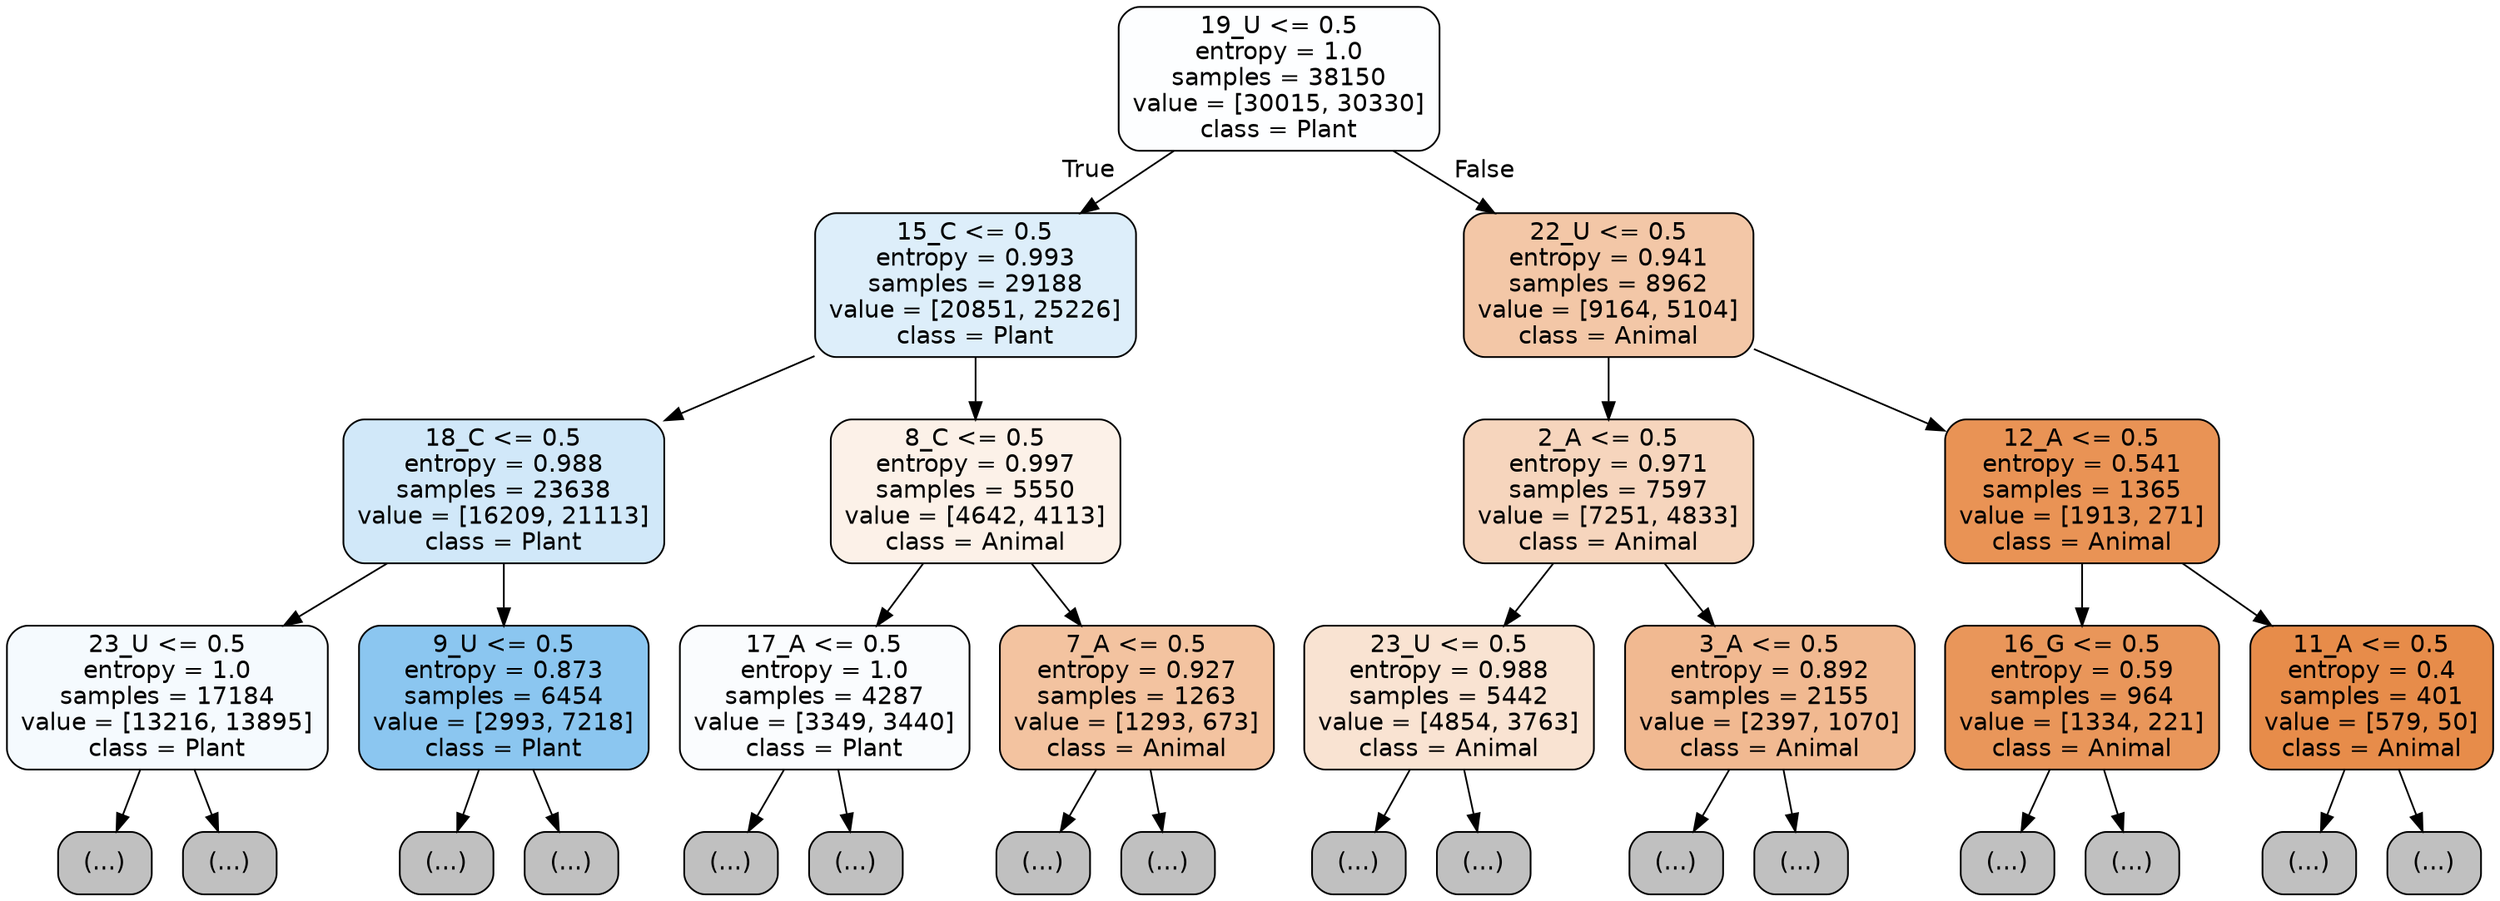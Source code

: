 digraph Tree {
node [shape=box, style="filled, rounded", color="black", fontname="helvetica"] ;
edge [fontname="helvetica"] ;
0 [label="19_U <= 0.5\nentropy = 1.0\nsamples = 38150\nvalue = [30015, 30330]\nclass = Plant", fillcolor="#fdfeff"] ;
1 [label="15_C <= 0.5\nentropy = 0.993\nsamples = 29188\nvalue = [20851, 25226]\nclass = Plant", fillcolor="#ddeefa"] ;
0 -> 1 [labeldistance=2.5, labelangle=45, headlabel="True"] ;
2 [label="18_C <= 0.5\nentropy = 0.988\nsamples = 23638\nvalue = [16209, 21113]\nclass = Plant", fillcolor="#d1e8f9"] ;
1 -> 2 ;
3 [label="23_U <= 0.5\nentropy = 1.0\nsamples = 17184\nvalue = [13216, 13895]\nclass = Plant", fillcolor="#f5fafe"] ;
2 -> 3 ;
4 [label="(...)", fillcolor="#C0C0C0"] ;
3 -> 4 ;
7379 [label="(...)", fillcolor="#C0C0C0"] ;
3 -> 7379 ;
7720 [label="9_U <= 0.5\nentropy = 0.873\nsamples = 6454\nvalue = [2993, 7218]\nclass = Plant", fillcolor="#8bc6f0"] ;
2 -> 7720 ;
7721 [label="(...)", fillcolor="#C0C0C0"] ;
7720 -> 7721 ;
9176 [label="(...)", fillcolor="#C0C0C0"] ;
7720 -> 9176 ;
9717 [label="8_C <= 0.5\nentropy = 0.997\nsamples = 5550\nvalue = [4642, 4113]\nclass = Animal", fillcolor="#fcf1e8"] ;
1 -> 9717 ;
9718 [label="17_A <= 0.5\nentropy = 1.0\nsamples = 4287\nvalue = [3349, 3440]\nclass = Plant", fillcolor="#fafcfe"] ;
9717 -> 9718 ;
9719 [label="(...)", fillcolor="#C0C0C0"] ;
9718 -> 9719 ;
11232 [label="(...)", fillcolor="#C0C0C0"] ;
9718 -> 11232 ;
11681 [label="7_A <= 0.5\nentropy = 0.927\nsamples = 1263\nvalue = [1293, 673]\nclass = Animal", fillcolor="#f3c3a0"] ;
9717 -> 11681 ;
11682 [label="(...)", fillcolor="#C0C0C0"] ;
11681 -> 11682 ;
12133 [label="(...)", fillcolor="#C0C0C0"] ;
11681 -> 12133 ;
12294 [label="22_U <= 0.5\nentropy = 0.941\nsamples = 8962\nvalue = [9164, 5104]\nclass = Animal", fillcolor="#f3c7a7"] ;
0 -> 12294 [labeldistance=2.5, labelangle=-45, headlabel="False"] ;
12295 [label="2_A <= 0.5\nentropy = 0.971\nsamples = 7597\nvalue = [7251, 4833]\nclass = Animal", fillcolor="#f6d5bd"] ;
12294 -> 12295 ;
12296 [label="23_U <= 0.5\nentropy = 0.988\nsamples = 5442\nvalue = [4854, 3763]\nclass = Animal", fillcolor="#f9e3d2"] ;
12295 -> 12296 ;
12297 [label="(...)", fillcolor="#C0C0C0"] ;
12296 -> 12297 ;
14992 [label="(...)", fillcolor="#C0C0C0"] ;
12296 -> 14992 ;
15109 [label="3_A <= 0.5\nentropy = 0.892\nsamples = 2155\nvalue = [2397, 1070]\nclass = Animal", fillcolor="#f1b991"] ;
12295 -> 15109 ;
15110 [label="(...)", fillcolor="#C0C0C0"] ;
15109 -> 15110 ;
15857 [label="(...)", fillcolor="#C0C0C0"] ;
15109 -> 15857 ;
16160 [label="12_A <= 0.5\nentropy = 0.541\nsamples = 1365\nvalue = [1913, 271]\nclass = Animal", fillcolor="#e99355"] ;
12294 -> 16160 ;
16161 [label="16_G <= 0.5\nentropy = 0.59\nsamples = 964\nvalue = [1334, 221]\nclass = Animal", fillcolor="#e9965a"] ;
16160 -> 16161 ;
16162 [label="(...)", fillcolor="#C0C0C0"] ;
16161 -> 16162 ;
16441 [label="(...)", fillcolor="#C0C0C0"] ;
16161 -> 16441 ;
16540 [label="11_A <= 0.5\nentropy = 0.4\nsamples = 401\nvalue = [579, 50]\nclass = Animal", fillcolor="#e78c4a"] ;
16160 -> 16540 ;
16541 [label="(...)", fillcolor="#C0C0C0"] ;
16540 -> 16541 ;
16636 [label="(...)", fillcolor="#C0C0C0"] ;
16540 -> 16636 ;
}